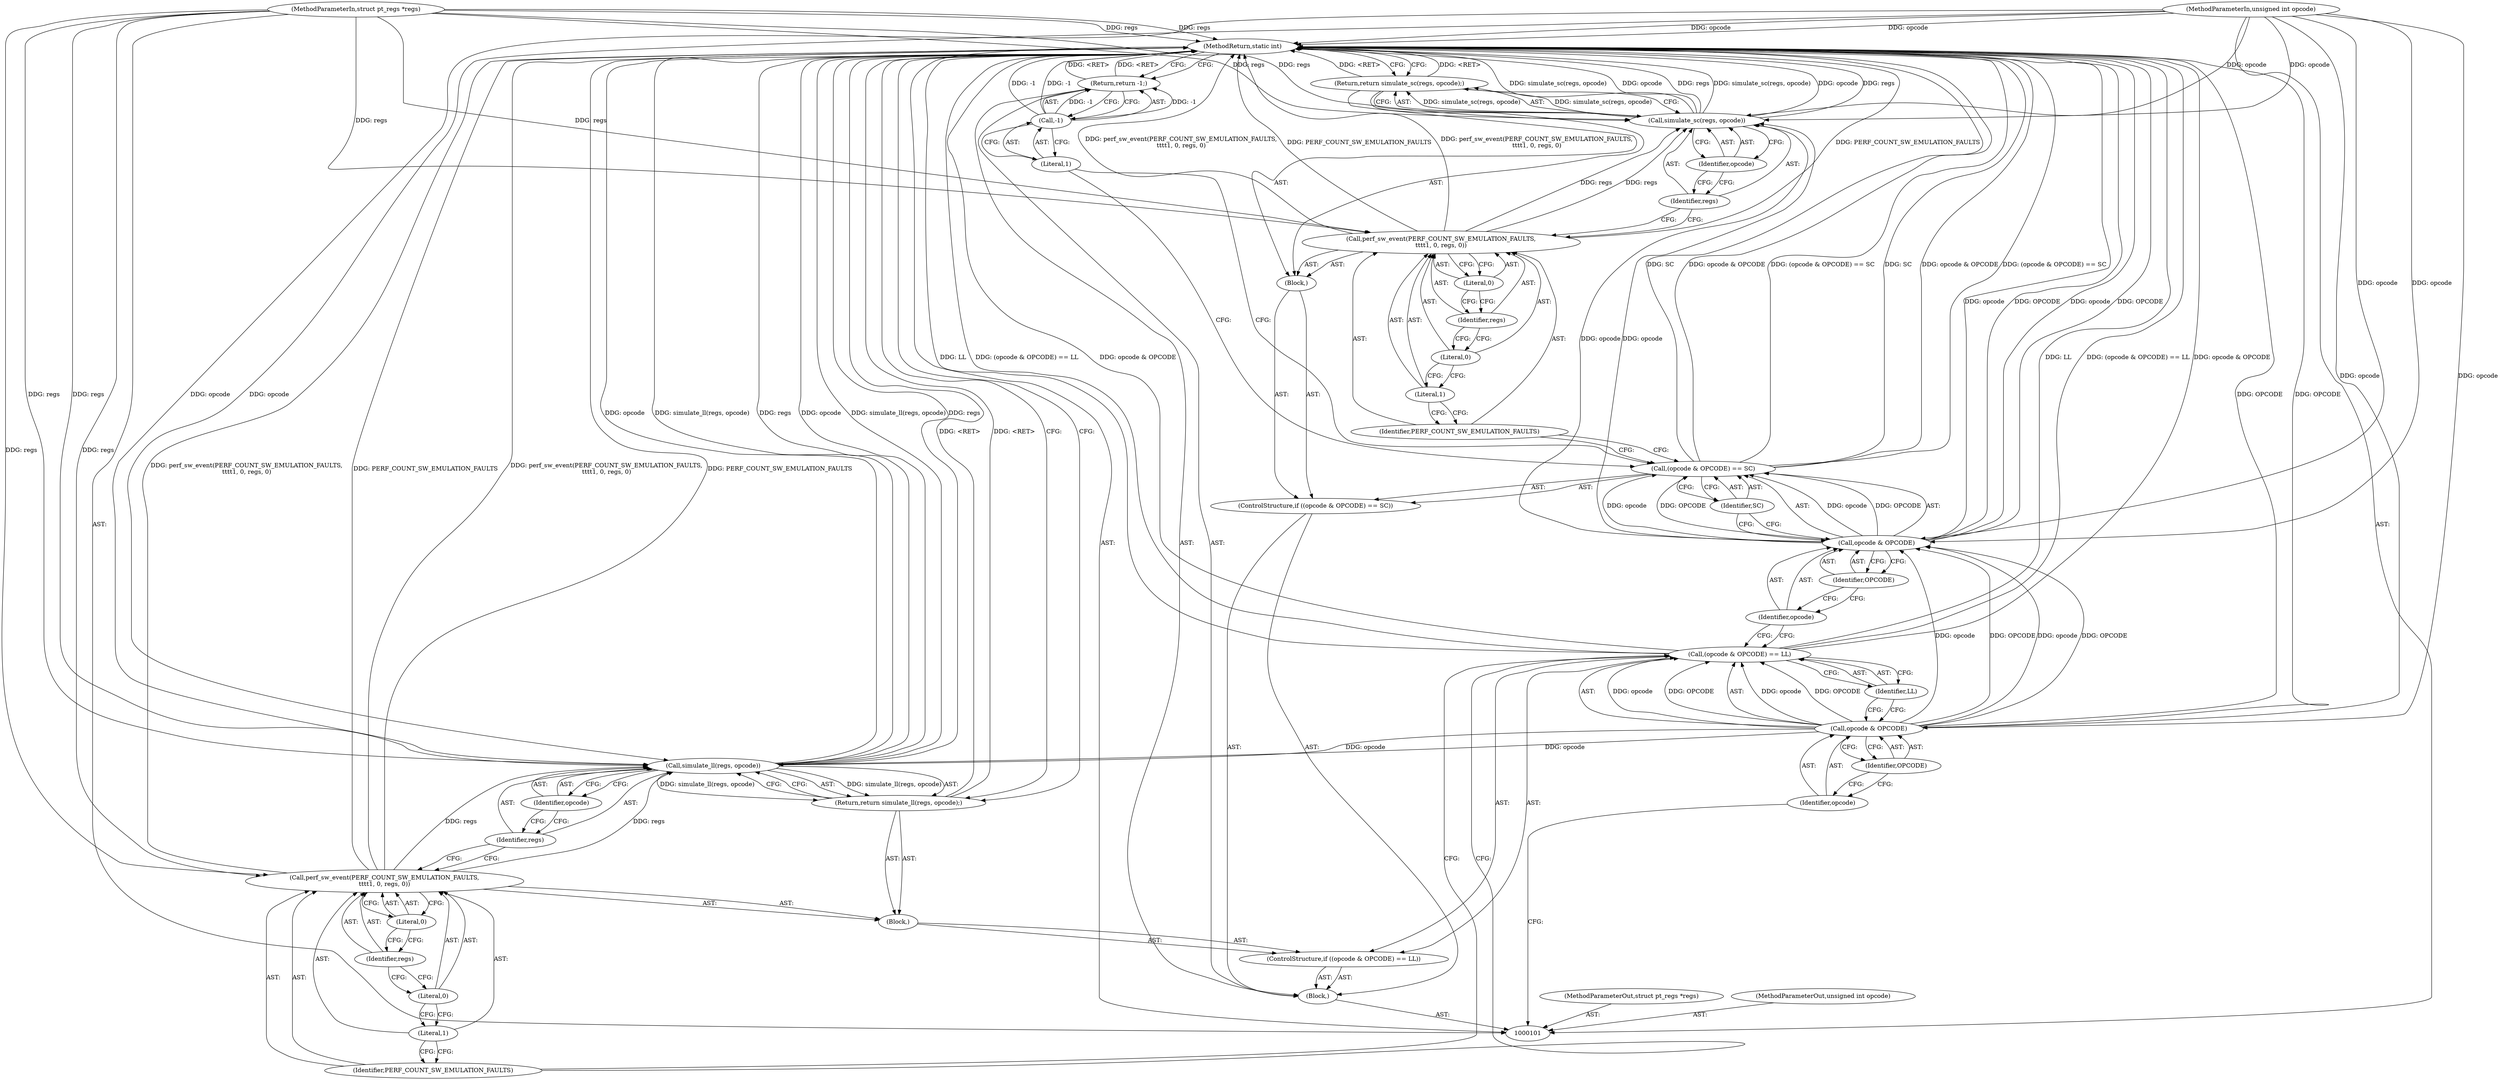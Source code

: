 digraph "1_linux_a8b0ca17b80e92faab46ee7179ba9e99ccb61233_8" {
"1000142" [label="(MethodReturn,static int)"];
"1000102" [label="(MethodParameterIn,struct pt_regs *regs)"];
"1000182" [label="(MethodParameterOut,struct pt_regs *regs)"];
"1000103" [label="(MethodParameterIn,unsigned int opcode)"];
"1000183" [label="(MethodParameterOut,unsigned int opcode)"];
"1000133" [label="(Identifier,regs)"];
"1000134" [label="(Literal,0)"];
"1000131" [label="(Literal,1)"];
"1000132" [label="(Literal,0)"];
"1000136" [label="(Call,simulate_sc(regs, opcode))"];
"1000137" [label="(Identifier,regs)"];
"1000138" [label="(Identifier,opcode)"];
"1000135" [label="(Return,return simulate_sc(regs, opcode);)"];
"1000139" [label="(Return,return -1;)"];
"1000140" [label="(Call,-1)"];
"1000141" [label="(Literal,1)"];
"1000104" [label="(Block,)"];
"1000109" [label="(Identifier,OPCODE)"];
"1000105" [label="(ControlStructure,if ((opcode & OPCODE) == LL))"];
"1000110" [label="(Identifier,LL)"];
"1000111" [label="(Block,)"];
"1000106" [label="(Call,(opcode & OPCODE) == LL)"];
"1000107" [label="(Call,opcode & OPCODE)"];
"1000108" [label="(Identifier,opcode)"];
"1000113" [label="(Identifier,PERF_COUNT_SW_EMULATION_FAULTS)"];
"1000112" [label="(Call,perf_sw_event(PERF_COUNT_SW_EMULATION_FAULTS,\n\t\t\t\t1, 0, regs, 0))"];
"1000116" [label="(Identifier,regs)"];
"1000117" [label="(Literal,0)"];
"1000114" [label="(Literal,1)"];
"1000115" [label="(Literal,0)"];
"1000119" [label="(Call,simulate_ll(regs, opcode))"];
"1000120" [label="(Identifier,regs)"];
"1000121" [label="(Identifier,opcode)"];
"1000118" [label="(Return,return simulate_ll(regs, opcode);)"];
"1000126" [label="(Identifier,OPCODE)"];
"1000122" [label="(ControlStructure,if ((opcode & OPCODE) == SC))"];
"1000127" [label="(Identifier,SC)"];
"1000128" [label="(Block,)"];
"1000123" [label="(Call,(opcode & OPCODE) == SC)"];
"1000124" [label="(Call,opcode & OPCODE)"];
"1000125" [label="(Identifier,opcode)"];
"1000130" [label="(Identifier,PERF_COUNT_SW_EMULATION_FAULTS)"];
"1000129" [label="(Call,perf_sw_event(PERF_COUNT_SW_EMULATION_FAULTS,\n\t\t\t\t1, 0, regs, 0))"];
"1000142" -> "1000101"  [label="AST: "];
"1000142" -> "1000118"  [label="CFG: "];
"1000142" -> "1000135"  [label="CFG: "];
"1000142" -> "1000139"  [label="CFG: "];
"1000139" -> "1000142"  [label="DDG: <RET>"];
"1000135" -> "1000142"  [label="DDG: <RET>"];
"1000124" -> "1000142"  [label="DDG: opcode"];
"1000124" -> "1000142"  [label="DDG: OPCODE"];
"1000106" -> "1000142"  [label="DDG: opcode & OPCODE"];
"1000106" -> "1000142"  [label="DDG: LL"];
"1000106" -> "1000142"  [label="DDG: (opcode & OPCODE) == LL"];
"1000123" -> "1000142"  [label="DDG: (opcode & OPCODE) == SC"];
"1000123" -> "1000142"  [label="DDG: SC"];
"1000123" -> "1000142"  [label="DDG: opcode & OPCODE"];
"1000140" -> "1000142"  [label="DDG: -1"];
"1000119" -> "1000142"  [label="DDG: opcode"];
"1000119" -> "1000142"  [label="DDG: simulate_ll(regs, opcode)"];
"1000119" -> "1000142"  [label="DDG: regs"];
"1000136" -> "1000142"  [label="DDG: simulate_sc(regs, opcode)"];
"1000136" -> "1000142"  [label="DDG: opcode"];
"1000136" -> "1000142"  [label="DDG: regs"];
"1000129" -> "1000142"  [label="DDG: PERF_COUNT_SW_EMULATION_FAULTS"];
"1000129" -> "1000142"  [label="DDG: perf_sw_event(PERF_COUNT_SW_EMULATION_FAULTS,\n\t\t\t\t1, 0, regs, 0)"];
"1000103" -> "1000142"  [label="DDG: opcode"];
"1000102" -> "1000142"  [label="DDG: regs"];
"1000112" -> "1000142"  [label="DDG: perf_sw_event(PERF_COUNT_SW_EMULATION_FAULTS,\n\t\t\t\t1, 0, regs, 0)"];
"1000112" -> "1000142"  [label="DDG: PERF_COUNT_SW_EMULATION_FAULTS"];
"1000107" -> "1000142"  [label="DDG: OPCODE"];
"1000118" -> "1000142"  [label="DDG: <RET>"];
"1000102" -> "1000101"  [label="AST: "];
"1000102" -> "1000142"  [label="DDG: regs"];
"1000102" -> "1000112"  [label="DDG: regs"];
"1000102" -> "1000119"  [label="DDG: regs"];
"1000102" -> "1000129"  [label="DDG: regs"];
"1000102" -> "1000136"  [label="DDG: regs"];
"1000182" -> "1000101"  [label="AST: "];
"1000103" -> "1000101"  [label="AST: "];
"1000103" -> "1000142"  [label="DDG: opcode"];
"1000103" -> "1000107"  [label="DDG: opcode"];
"1000103" -> "1000119"  [label="DDG: opcode"];
"1000103" -> "1000124"  [label="DDG: opcode"];
"1000103" -> "1000136"  [label="DDG: opcode"];
"1000183" -> "1000101"  [label="AST: "];
"1000133" -> "1000129"  [label="AST: "];
"1000133" -> "1000132"  [label="CFG: "];
"1000134" -> "1000133"  [label="CFG: "];
"1000134" -> "1000129"  [label="AST: "];
"1000134" -> "1000133"  [label="CFG: "];
"1000129" -> "1000134"  [label="CFG: "];
"1000131" -> "1000129"  [label="AST: "];
"1000131" -> "1000130"  [label="CFG: "];
"1000132" -> "1000131"  [label="CFG: "];
"1000132" -> "1000129"  [label="AST: "];
"1000132" -> "1000131"  [label="CFG: "];
"1000133" -> "1000132"  [label="CFG: "];
"1000136" -> "1000135"  [label="AST: "];
"1000136" -> "1000138"  [label="CFG: "];
"1000137" -> "1000136"  [label="AST: "];
"1000138" -> "1000136"  [label="AST: "];
"1000135" -> "1000136"  [label="CFG: "];
"1000136" -> "1000142"  [label="DDG: simulate_sc(regs, opcode)"];
"1000136" -> "1000142"  [label="DDG: opcode"];
"1000136" -> "1000142"  [label="DDG: regs"];
"1000136" -> "1000135"  [label="DDG: simulate_sc(regs, opcode)"];
"1000129" -> "1000136"  [label="DDG: regs"];
"1000102" -> "1000136"  [label="DDG: regs"];
"1000124" -> "1000136"  [label="DDG: opcode"];
"1000103" -> "1000136"  [label="DDG: opcode"];
"1000137" -> "1000136"  [label="AST: "];
"1000137" -> "1000129"  [label="CFG: "];
"1000138" -> "1000137"  [label="CFG: "];
"1000138" -> "1000136"  [label="AST: "];
"1000138" -> "1000137"  [label="CFG: "];
"1000136" -> "1000138"  [label="CFG: "];
"1000135" -> "1000128"  [label="AST: "];
"1000135" -> "1000136"  [label="CFG: "];
"1000136" -> "1000135"  [label="AST: "];
"1000142" -> "1000135"  [label="CFG: "];
"1000135" -> "1000142"  [label="DDG: <RET>"];
"1000136" -> "1000135"  [label="DDG: simulate_sc(regs, opcode)"];
"1000139" -> "1000104"  [label="AST: "];
"1000139" -> "1000140"  [label="CFG: "];
"1000140" -> "1000139"  [label="AST: "];
"1000142" -> "1000139"  [label="CFG: "];
"1000139" -> "1000142"  [label="DDG: <RET>"];
"1000140" -> "1000139"  [label="DDG: -1"];
"1000140" -> "1000139"  [label="AST: "];
"1000140" -> "1000141"  [label="CFG: "];
"1000141" -> "1000140"  [label="AST: "];
"1000139" -> "1000140"  [label="CFG: "];
"1000140" -> "1000142"  [label="DDG: -1"];
"1000140" -> "1000139"  [label="DDG: -1"];
"1000141" -> "1000140"  [label="AST: "];
"1000141" -> "1000123"  [label="CFG: "];
"1000140" -> "1000141"  [label="CFG: "];
"1000104" -> "1000101"  [label="AST: "];
"1000105" -> "1000104"  [label="AST: "];
"1000122" -> "1000104"  [label="AST: "];
"1000139" -> "1000104"  [label="AST: "];
"1000109" -> "1000107"  [label="AST: "];
"1000109" -> "1000108"  [label="CFG: "];
"1000107" -> "1000109"  [label="CFG: "];
"1000105" -> "1000104"  [label="AST: "];
"1000106" -> "1000105"  [label="AST: "];
"1000111" -> "1000105"  [label="AST: "];
"1000110" -> "1000106"  [label="AST: "];
"1000110" -> "1000107"  [label="CFG: "];
"1000106" -> "1000110"  [label="CFG: "];
"1000111" -> "1000105"  [label="AST: "];
"1000112" -> "1000111"  [label="AST: "];
"1000118" -> "1000111"  [label="AST: "];
"1000106" -> "1000105"  [label="AST: "];
"1000106" -> "1000110"  [label="CFG: "];
"1000107" -> "1000106"  [label="AST: "];
"1000110" -> "1000106"  [label="AST: "];
"1000113" -> "1000106"  [label="CFG: "];
"1000125" -> "1000106"  [label="CFG: "];
"1000106" -> "1000142"  [label="DDG: opcode & OPCODE"];
"1000106" -> "1000142"  [label="DDG: LL"];
"1000106" -> "1000142"  [label="DDG: (opcode & OPCODE) == LL"];
"1000107" -> "1000106"  [label="DDG: opcode"];
"1000107" -> "1000106"  [label="DDG: OPCODE"];
"1000107" -> "1000106"  [label="AST: "];
"1000107" -> "1000109"  [label="CFG: "];
"1000108" -> "1000107"  [label="AST: "];
"1000109" -> "1000107"  [label="AST: "];
"1000110" -> "1000107"  [label="CFG: "];
"1000107" -> "1000142"  [label="DDG: OPCODE"];
"1000107" -> "1000106"  [label="DDG: opcode"];
"1000107" -> "1000106"  [label="DDG: OPCODE"];
"1000103" -> "1000107"  [label="DDG: opcode"];
"1000107" -> "1000119"  [label="DDG: opcode"];
"1000107" -> "1000124"  [label="DDG: opcode"];
"1000107" -> "1000124"  [label="DDG: OPCODE"];
"1000108" -> "1000107"  [label="AST: "];
"1000108" -> "1000101"  [label="CFG: "];
"1000109" -> "1000108"  [label="CFG: "];
"1000113" -> "1000112"  [label="AST: "];
"1000113" -> "1000106"  [label="CFG: "];
"1000114" -> "1000113"  [label="CFG: "];
"1000112" -> "1000111"  [label="AST: "];
"1000112" -> "1000117"  [label="CFG: "];
"1000113" -> "1000112"  [label="AST: "];
"1000114" -> "1000112"  [label="AST: "];
"1000115" -> "1000112"  [label="AST: "];
"1000116" -> "1000112"  [label="AST: "];
"1000117" -> "1000112"  [label="AST: "];
"1000120" -> "1000112"  [label="CFG: "];
"1000112" -> "1000142"  [label="DDG: perf_sw_event(PERF_COUNT_SW_EMULATION_FAULTS,\n\t\t\t\t1, 0, regs, 0)"];
"1000112" -> "1000142"  [label="DDG: PERF_COUNT_SW_EMULATION_FAULTS"];
"1000102" -> "1000112"  [label="DDG: regs"];
"1000112" -> "1000119"  [label="DDG: regs"];
"1000116" -> "1000112"  [label="AST: "];
"1000116" -> "1000115"  [label="CFG: "];
"1000117" -> "1000116"  [label="CFG: "];
"1000117" -> "1000112"  [label="AST: "];
"1000117" -> "1000116"  [label="CFG: "];
"1000112" -> "1000117"  [label="CFG: "];
"1000114" -> "1000112"  [label="AST: "];
"1000114" -> "1000113"  [label="CFG: "];
"1000115" -> "1000114"  [label="CFG: "];
"1000115" -> "1000112"  [label="AST: "];
"1000115" -> "1000114"  [label="CFG: "];
"1000116" -> "1000115"  [label="CFG: "];
"1000119" -> "1000118"  [label="AST: "];
"1000119" -> "1000121"  [label="CFG: "];
"1000120" -> "1000119"  [label="AST: "];
"1000121" -> "1000119"  [label="AST: "];
"1000118" -> "1000119"  [label="CFG: "];
"1000119" -> "1000142"  [label="DDG: opcode"];
"1000119" -> "1000142"  [label="DDG: simulate_ll(regs, opcode)"];
"1000119" -> "1000142"  [label="DDG: regs"];
"1000119" -> "1000118"  [label="DDG: simulate_ll(regs, opcode)"];
"1000112" -> "1000119"  [label="DDG: regs"];
"1000102" -> "1000119"  [label="DDG: regs"];
"1000107" -> "1000119"  [label="DDG: opcode"];
"1000103" -> "1000119"  [label="DDG: opcode"];
"1000120" -> "1000119"  [label="AST: "];
"1000120" -> "1000112"  [label="CFG: "];
"1000121" -> "1000120"  [label="CFG: "];
"1000121" -> "1000119"  [label="AST: "];
"1000121" -> "1000120"  [label="CFG: "];
"1000119" -> "1000121"  [label="CFG: "];
"1000118" -> "1000111"  [label="AST: "];
"1000118" -> "1000119"  [label="CFG: "];
"1000119" -> "1000118"  [label="AST: "];
"1000142" -> "1000118"  [label="CFG: "];
"1000118" -> "1000142"  [label="DDG: <RET>"];
"1000119" -> "1000118"  [label="DDG: simulate_ll(regs, opcode)"];
"1000126" -> "1000124"  [label="AST: "];
"1000126" -> "1000125"  [label="CFG: "];
"1000124" -> "1000126"  [label="CFG: "];
"1000122" -> "1000104"  [label="AST: "];
"1000123" -> "1000122"  [label="AST: "];
"1000128" -> "1000122"  [label="AST: "];
"1000127" -> "1000123"  [label="AST: "];
"1000127" -> "1000124"  [label="CFG: "];
"1000123" -> "1000127"  [label="CFG: "];
"1000128" -> "1000122"  [label="AST: "];
"1000129" -> "1000128"  [label="AST: "];
"1000135" -> "1000128"  [label="AST: "];
"1000123" -> "1000122"  [label="AST: "];
"1000123" -> "1000127"  [label="CFG: "];
"1000124" -> "1000123"  [label="AST: "];
"1000127" -> "1000123"  [label="AST: "];
"1000130" -> "1000123"  [label="CFG: "];
"1000141" -> "1000123"  [label="CFG: "];
"1000123" -> "1000142"  [label="DDG: (opcode & OPCODE) == SC"];
"1000123" -> "1000142"  [label="DDG: SC"];
"1000123" -> "1000142"  [label="DDG: opcode & OPCODE"];
"1000124" -> "1000123"  [label="DDG: opcode"];
"1000124" -> "1000123"  [label="DDG: OPCODE"];
"1000124" -> "1000123"  [label="AST: "];
"1000124" -> "1000126"  [label="CFG: "];
"1000125" -> "1000124"  [label="AST: "];
"1000126" -> "1000124"  [label="AST: "];
"1000127" -> "1000124"  [label="CFG: "];
"1000124" -> "1000142"  [label="DDG: opcode"];
"1000124" -> "1000142"  [label="DDG: OPCODE"];
"1000124" -> "1000123"  [label="DDG: opcode"];
"1000124" -> "1000123"  [label="DDG: OPCODE"];
"1000107" -> "1000124"  [label="DDG: opcode"];
"1000107" -> "1000124"  [label="DDG: OPCODE"];
"1000103" -> "1000124"  [label="DDG: opcode"];
"1000124" -> "1000136"  [label="DDG: opcode"];
"1000125" -> "1000124"  [label="AST: "];
"1000125" -> "1000106"  [label="CFG: "];
"1000126" -> "1000125"  [label="CFG: "];
"1000130" -> "1000129"  [label="AST: "];
"1000130" -> "1000123"  [label="CFG: "];
"1000131" -> "1000130"  [label="CFG: "];
"1000129" -> "1000128"  [label="AST: "];
"1000129" -> "1000134"  [label="CFG: "];
"1000130" -> "1000129"  [label="AST: "];
"1000131" -> "1000129"  [label="AST: "];
"1000132" -> "1000129"  [label="AST: "];
"1000133" -> "1000129"  [label="AST: "];
"1000134" -> "1000129"  [label="AST: "];
"1000137" -> "1000129"  [label="CFG: "];
"1000129" -> "1000142"  [label="DDG: PERF_COUNT_SW_EMULATION_FAULTS"];
"1000129" -> "1000142"  [label="DDG: perf_sw_event(PERF_COUNT_SW_EMULATION_FAULTS,\n\t\t\t\t1, 0, regs, 0)"];
"1000102" -> "1000129"  [label="DDG: regs"];
"1000129" -> "1000136"  [label="DDG: regs"];
}
